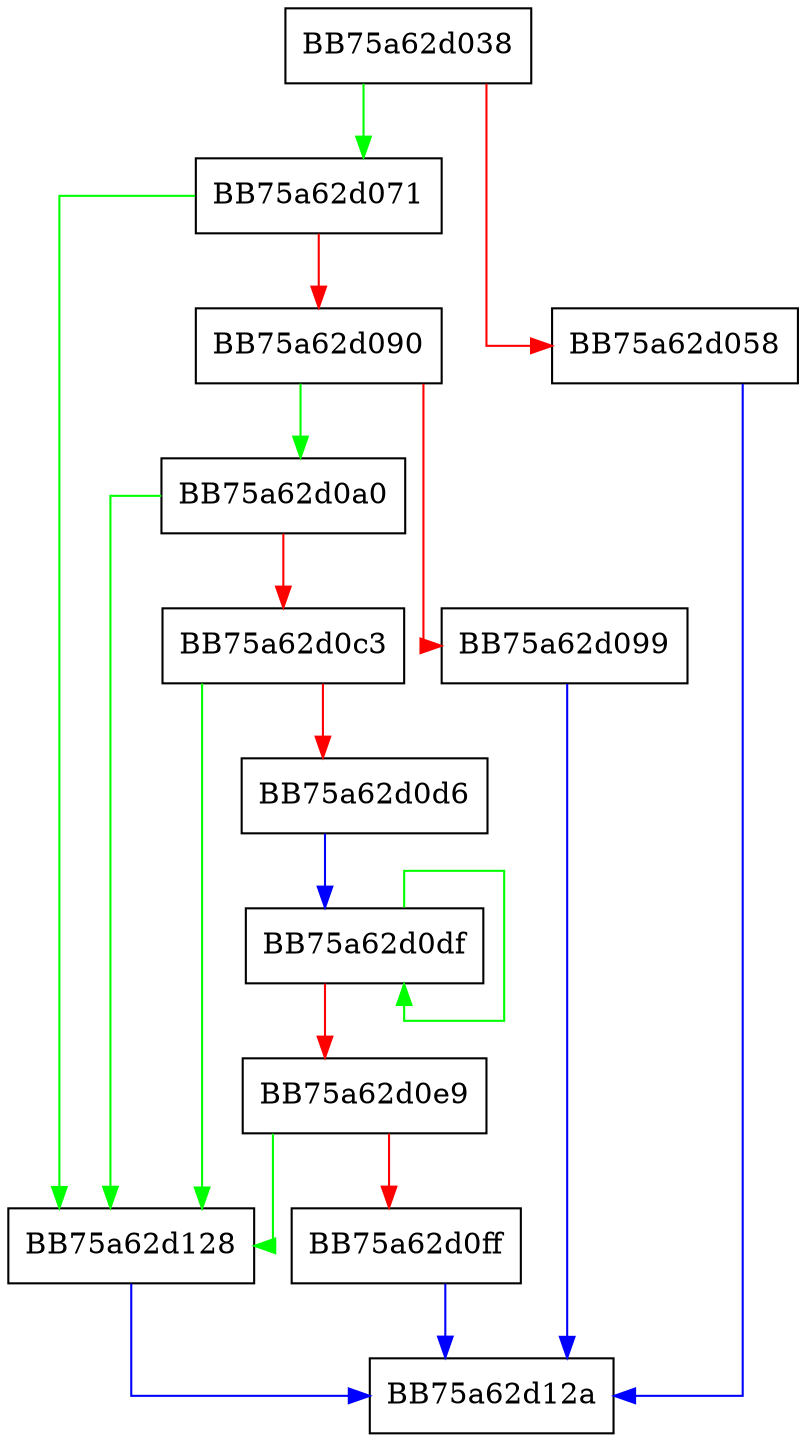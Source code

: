 digraph toString {
  node [shape="box"];
  graph [splines=ortho];
  BB75a62d038 -> BB75a62d071 [color="green"];
  BB75a62d038 -> BB75a62d058 [color="red"];
  BB75a62d058 -> BB75a62d12a [color="blue"];
  BB75a62d071 -> BB75a62d128 [color="green"];
  BB75a62d071 -> BB75a62d090 [color="red"];
  BB75a62d090 -> BB75a62d0a0 [color="green"];
  BB75a62d090 -> BB75a62d099 [color="red"];
  BB75a62d099 -> BB75a62d12a [color="blue"];
  BB75a62d0a0 -> BB75a62d128 [color="green"];
  BB75a62d0a0 -> BB75a62d0c3 [color="red"];
  BB75a62d0c3 -> BB75a62d128 [color="green"];
  BB75a62d0c3 -> BB75a62d0d6 [color="red"];
  BB75a62d0d6 -> BB75a62d0df [color="blue"];
  BB75a62d0df -> BB75a62d0df [color="green"];
  BB75a62d0df -> BB75a62d0e9 [color="red"];
  BB75a62d0e9 -> BB75a62d128 [color="green"];
  BB75a62d0e9 -> BB75a62d0ff [color="red"];
  BB75a62d0ff -> BB75a62d12a [color="blue"];
  BB75a62d128 -> BB75a62d12a [color="blue"];
}